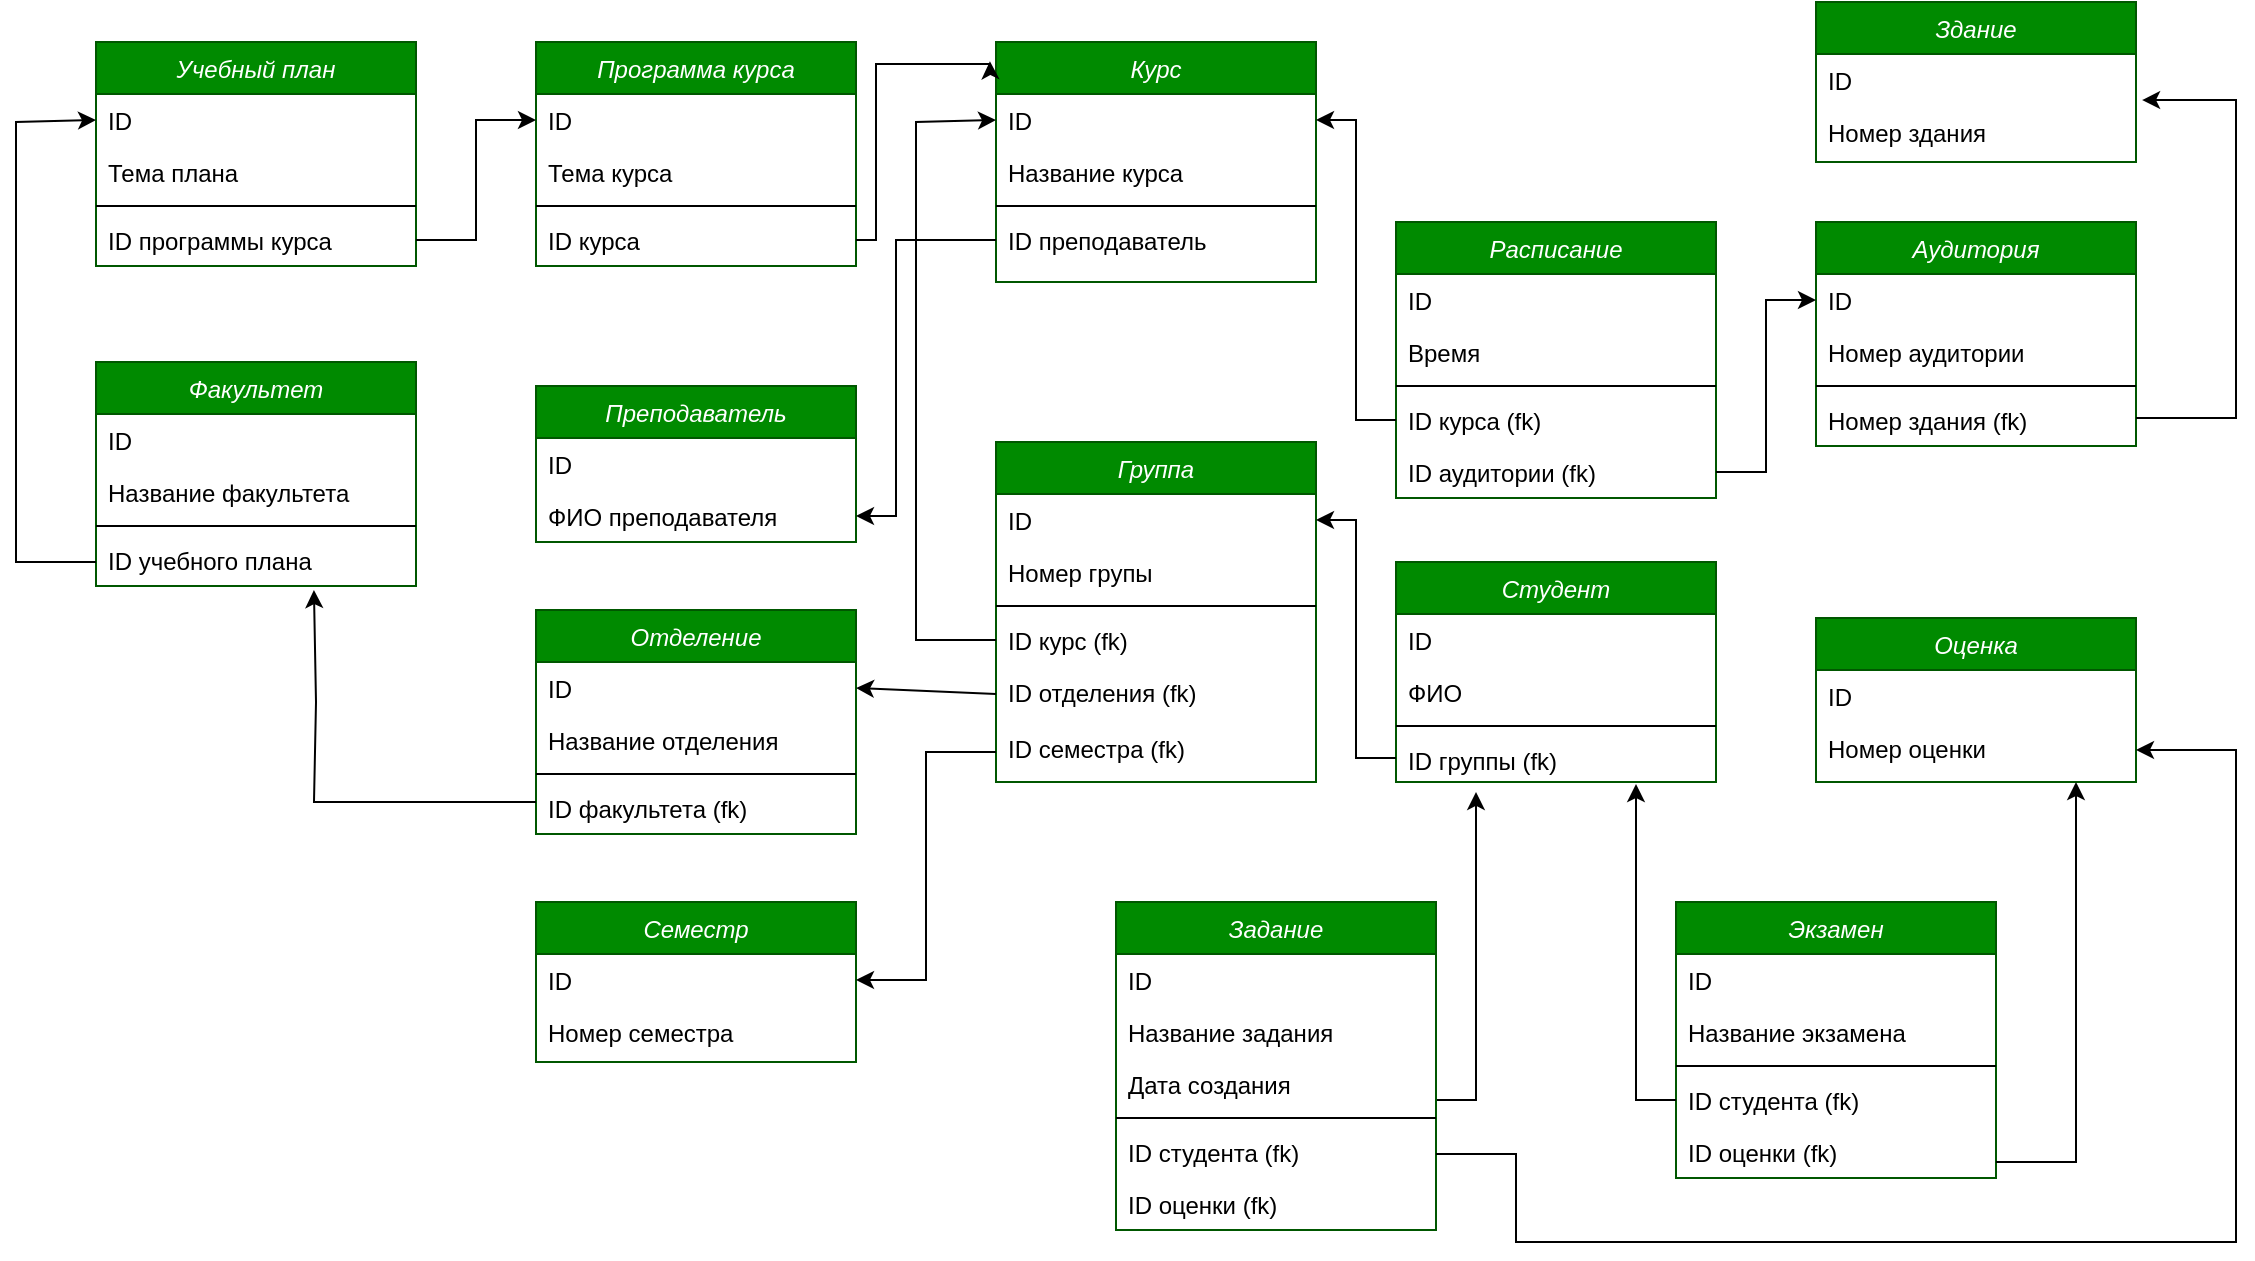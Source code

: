 <mxfile version="21.3.7" type="device">
  <diagram id="C5RBs43oDa-KdzZeNtuy" name="Page-1">
    <mxGraphModel dx="1434" dy="764" grid="1" gridSize="10" guides="1" tooltips="1" connect="1" arrows="1" fold="1" page="1" pageScale="1" pageWidth="827" pageHeight="1169" math="0" shadow="0">
      <root>
        <mxCell id="WIyWlLk6GJQsqaUBKTNV-0" />
        <mxCell id="WIyWlLk6GJQsqaUBKTNV-1" parent="WIyWlLk6GJQsqaUBKTNV-0" />
        <mxCell id="zkfFHV4jXpPFQw0GAbJ--0" value="Студент" style="swimlane;fontStyle=2;align=center;verticalAlign=top;childLayout=stackLayout;horizontal=1;startSize=26;horizontalStack=0;resizeParent=1;resizeLast=0;collapsible=1;marginBottom=0;rounded=0;shadow=0;strokeWidth=1;fillColor=#008a00;fontColor=#ffffff;strokeColor=#005700;" parent="WIyWlLk6GJQsqaUBKTNV-1" vertex="1">
          <mxGeometry x="700" y="310" width="160" height="110" as="geometry">
            <mxRectangle x="230" y="140" width="160" height="26" as="alternateBounds" />
          </mxGeometry>
        </mxCell>
        <mxCell id="zkfFHV4jXpPFQw0GAbJ--1" value="ID" style="text;align=left;verticalAlign=top;spacingLeft=4;spacingRight=4;overflow=hidden;rotatable=0;points=[[0,0.5],[1,0.5]];portConstraint=eastwest;" parent="zkfFHV4jXpPFQw0GAbJ--0" vertex="1">
          <mxGeometry y="26" width="160" height="26" as="geometry" />
        </mxCell>
        <mxCell id="zkfFHV4jXpPFQw0GAbJ--2" value="ФИО" style="text;align=left;verticalAlign=top;spacingLeft=4;spacingRight=4;overflow=hidden;rotatable=0;points=[[0,0.5],[1,0.5]];portConstraint=eastwest;rounded=0;shadow=0;html=0;" parent="zkfFHV4jXpPFQw0GAbJ--0" vertex="1">
          <mxGeometry y="52" width="160" height="26" as="geometry" />
        </mxCell>
        <mxCell id="zkfFHV4jXpPFQw0GAbJ--4" value="" style="line;html=1;strokeWidth=1;align=left;verticalAlign=middle;spacingTop=-1;spacingLeft=3;spacingRight=3;rotatable=0;labelPosition=right;points=[];portConstraint=eastwest;" parent="zkfFHV4jXpPFQw0GAbJ--0" vertex="1">
          <mxGeometry y="78" width="160" height="8" as="geometry" />
        </mxCell>
        <mxCell id="kULWjMq3KT_Gk-3c3wq6-72" value="ID группы (fk)&#xa;" style="text;align=left;verticalAlign=top;spacingLeft=4;spacingRight=4;overflow=hidden;rotatable=0;points=[[0,0.5],[1,0.5]];portConstraint=eastwest;rounded=0;shadow=0;html=0;" vertex="1" parent="zkfFHV4jXpPFQw0GAbJ--0">
          <mxGeometry y="86" width="160" height="24" as="geometry" />
        </mxCell>
        <mxCell id="kULWjMq3KT_Gk-3c3wq6-108" value="" style="edgeStyle=orthogonalEdgeStyle;rounded=0;orthogonalLoop=1;jettySize=auto;html=1;exitX=1;exitY=0.5;exitDx=0;exitDy=0;entryX=0.25;entryY=1.208;entryDx=0;entryDy=0;entryPerimeter=0;" edge="1" parent="WIyWlLk6GJQsqaUBKTNV-1" source="kULWjMq3KT_Gk-3c3wq6-90" target="kULWjMq3KT_Gk-3c3wq6-72">
          <mxGeometry relative="1" as="geometry">
            <mxPoint x="790" y="618" as="sourcePoint" />
            <mxPoint x="770" y="460" as="targetPoint" />
            <Array as="points">
              <mxPoint x="740" y="579" />
            </Array>
          </mxGeometry>
        </mxCell>
        <mxCell id="kULWjMq3KT_Gk-3c3wq6-0" value="Курс" style="swimlane;fontStyle=2;align=center;verticalAlign=top;childLayout=stackLayout;horizontal=1;startSize=26;horizontalStack=0;resizeParent=1;resizeLast=0;collapsible=1;marginBottom=0;rounded=0;shadow=0;strokeWidth=1;fillColor=#008a00;fontColor=#ffffff;strokeColor=#005700;" vertex="1" parent="WIyWlLk6GJQsqaUBKTNV-1">
          <mxGeometry x="500" y="50" width="160" height="120" as="geometry">
            <mxRectangle x="230" y="140" width="160" height="26" as="alternateBounds" />
          </mxGeometry>
        </mxCell>
        <mxCell id="kULWjMq3KT_Gk-3c3wq6-1" value="ID" style="text;align=left;verticalAlign=top;spacingLeft=4;spacingRight=4;overflow=hidden;rotatable=0;points=[[0,0.5],[1,0.5]];portConstraint=eastwest;" vertex="1" parent="kULWjMq3KT_Gk-3c3wq6-0">
          <mxGeometry y="26" width="160" height="26" as="geometry" />
        </mxCell>
        <mxCell id="kULWjMq3KT_Gk-3c3wq6-2" value="Название курса" style="text;align=left;verticalAlign=top;spacingLeft=4;spacingRight=4;overflow=hidden;rotatable=0;points=[[0,0.5],[1,0.5]];portConstraint=eastwest;rounded=0;shadow=0;html=0;" vertex="1" parent="kULWjMq3KT_Gk-3c3wq6-0">
          <mxGeometry y="52" width="160" height="26" as="geometry" />
        </mxCell>
        <mxCell id="kULWjMq3KT_Gk-3c3wq6-3" value="" style="line;html=1;strokeWidth=1;align=left;verticalAlign=middle;spacingTop=-1;spacingLeft=3;spacingRight=3;rotatable=0;labelPosition=right;points=[];portConstraint=eastwest;" vertex="1" parent="kULWjMq3KT_Gk-3c3wq6-0">
          <mxGeometry y="78" width="160" height="8" as="geometry" />
        </mxCell>
        <mxCell id="kULWjMq3KT_Gk-3c3wq6-38" value="ID преподаватель&#xa;" style="text;align=left;verticalAlign=top;spacingLeft=4;spacingRight=4;overflow=hidden;rotatable=0;points=[[0,0.5],[1,0.5]];portConstraint=eastwest;rounded=0;shadow=0;html=0;" vertex="1" parent="kULWjMq3KT_Gk-3c3wq6-0">
          <mxGeometry y="86" width="160" height="26" as="geometry" />
        </mxCell>
        <mxCell id="kULWjMq3KT_Gk-3c3wq6-4" value="Группа" style="swimlane;fontStyle=2;align=center;verticalAlign=top;childLayout=stackLayout;horizontal=1;startSize=26;horizontalStack=0;resizeParent=1;resizeLast=0;collapsible=1;marginBottom=0;rounded=0;shadow=0;strokeWidth=1;fillColor=#008a00;fontColor=#ffffff;strokeColor=#005700;" vertex="1" parent="WIyWlLk6GJQsqaUBKTNV-1">
          <mxGeometry x="500" y="250" width="160" height="170" as="geometry">
            <mxRectangle x="230" y="140" width="160" height="26" as="alternateBounds" />
          </mxGeometry>
        </mxCell>
        <mxCell id="kULWjMq3KT_Gk-3c3wq6-5" value="ID" style="text;align=left;verticalAlign=top;spacingLeft=4;spacingRight=4;overflow=hidden;rotatable=0;points=[[0,0.5],[1,0.5]];portConstraint=eastwest;" vertex="1" parent="kULWjMq3KT_Gk-3c3wq6-4">
          <mxGeometry y="26" width="160" height="26" as="geometry" />
        </mxCell>
        <mxCell id="kULWjMq3KT_Gk-3c3wq6-8" value="Номер групы" style="text;align=left;verticalAlign=top;spacingLeft=4;spacingRight=4;overflow=hidden;rotatable=0;points=[[0,0.5],[1,0.5]];portConstraint=eastwest;rounded=0;shadow=0;html=0;" vertex="1" parent="kULWjMq3KT_Gk-3c3wq6-4">
          <mxGeometry y="52" width="160" height="26" as="geometry" />
        </mxCell>
        <mxCell id="kULWjMq3KT_Gk-3c3wq6-7" value="" style="line;html=1;strokeWidth=1;align=left;verticalAlign=middle;spacingTop=-1;spacingLeft=3;spacingRight=3;rotatable=0;labelPosition=right;points=[];portConstraint=eastwest;" vertex="1" parent="kULWjMq3KT_Gk-3c3wq6-4">
          <mxGeometry y="78" width="160" height="8" as="geometry" />
        </mxCell>
        <mxCell id="kULWjMq3KT_Gk-3c3wq6-9" value="ID курс (fk)" style="text;align=left;verticalAlign=top;spacingLeft=4;spacingRight=4;overflow=hidden;rotatable=0;points=[[0,0.5],[1,0.5]];portConstraint=eastwest;rounded=0;shadow=0;html=0;" vertex="1" parent="kULWjMq3KT_Gk-3c3wq6-4">
          <mxGeometry y="86" width="160" height="26" as="geometry" />
        </mxCell>
        <mxCell id="kULWjMq3KT_Gk-3c3wq6-16" value="ID отделения (fk)" style="text;align=left;verticalAlign=top;spacingLeft=4;spacingRight=4;overflow=hidden;rotatable=0;points=[[0,0.5],[1,0.5]];portConstraint=eastwest;rounded=0;shadow=0;html=0;" vertex="1" parent="kULWjMq3KT_Gk-3c3wq6-4">
          <mxGeometry y="112" width="160" height="28" as="geometry" />
        </mxCell>
        <mxCell id="kULWjMq3KT_Gk-3c3wq6-92" value="ID семестра (fk)" style="text;align=left;verticalAlign=top;spacingLeft=4;spacingRight=4;overflow=hidden;rotatable=0;points=[[0,0.5],[1,0.5]];portConstraint=eastwest;rounded=0;shadow=0;html=0;" vertex="1" parent="kULWjMq3KT_Gk-3c3wq6-4">
          <mxGeometry y="140" width="160" height="30" as="geometry" />
        </mxCell>
        <mxCell id="kULWjMq3KT_Gk-3c3wq6-11" value="Отделение" style="swimlane;fontStyle=2;align=center;verticalAlign=top;childLayout=stackLayout;horizontal=1;startSize=26;horizontalStack=0;resizeParent=1;resizeLast=0;collapsible=1;marginBottom=0;rounded=0;shadow=0;strokeWidth=1;fillColor=#008a00;fontColor=#ffffff;strokeColor=#005700;" vertex="1" parent="WIyWlLk6GJQsqaUBKTNV-1">
          <mxGeometry x="270" y="334" width="160" height="112" as="geometry">
            <mxRectangle x="230" y="140" width="160" height="26" as="alternateBounds" />
          </mxGeometry>
        </mxCell>
        <mxCell id="kULWjMq3KT_Gk-3c3wq6-12" value="ID" style="text;align=left;verticalAlign=top;spacingLeft=4;spacingRight=4;overflow=hidden;rotatable=0;points=[[0,0.5],[1,0.5]];portConstraint=eastwest;" vertex="1" parent="kULWjMq3KT_Gk-3c3wq6-11">
          <mxGeometry y="26" width="160" height="26" as="geometry" />
        </mxCell>
        <mxCell id="kULWjMq3KT_Gk-3c3wq6-13" value="Название отделения" style="text;align=left;verticalAlign=top;spacingLeft=4;spacingRight=4;overflow=hidden;rotatable=0;points=[[0,0.5],[1,0.5]];portConstraint=eastwest;rounded=0;shadow=0;html=0;" vertex="1" parent="kULWjMq3KT_Gk-3c3wq6-11">
          <mxGeometry y="52" width="160" height="26" as="geometry" />
        </mxCell>
        <mxCell id="kULWjMq3KT_Gk-3c3wq6-14" value="" style="line;html=1;strokeWidth=1;align=left;verticalAlign=middle;spacingTop=-1;spacingLeft=3;spacingRight=3;rotatable=0;labelPosition=right;points=[];portConstraint=eastwest;" vertex="1" parent="kULWjMq3KT_Gk-3c3wq6-11">
          <mxGeometry y="78" width="160" height="8" as="geometry" />
        </mxCell>
        <mxCell id="kULWjMq3KT_Gk-3c3wq6-69" value="ID факультета (fk)" style="text;align=left;verticalAlign=top;spacingLeft=4;spacingRight=4;overflow=hidden;rotatable=0;points=[[0,0.5],[1,0.5]];portConstraint=eastwest;rounded=0;shadow=0;html=0;" vertex="1" parent="kULWjMq3KT_Gk-3c3wq6-11">
          <mxGeometry y="86" width="160" height="26" as="geometry" />
        </mxCell>
        <mxCell id="kULWjMq3KT_Gk-3c3wq6-18" value="Здание" style="swimlane;fontStyle=2;align=center;verticalAlign=top;childLayout=stackLayout;horizontal=1;startSize=26;horizontalStack=0;resizeParent=1;resizeLast=0;collapsible=1;marginBottom=0;rounded=0;shadow=0;strokeWidth=1;fillColor=#008a00;fontColor=#ffffff;strokeColor=#005700;" vertex="1" parent="WIyWlLk6GJQsqaUBKTNV-1">
          <mxGeometry x="910" y="30" width="160" height="80" as="geometry">
            <mxRectangle x="230" y="140" width="160" height="26" as="alternateBounds" />
          </mxGeometry>
        </mxCell>
        <mxCell id="kULWjMq3KT_Gk-3c3wq6-19" value="ID" style="text;align=left;verticalAlign=top;spacingLeft=4;spacingRight=4;overflow=hidden;rotatable=0;points=[[0,0.5],[1,0.5]];portConstraint=eastwest;" vertex="1" parent="kULWjMq3KT_Gk-3c3wq6-18">
          <mxGeometry y="26" width="160" height="26" as="geometry" />
        </mxCell>
        <mxCell id="kULWjMq3KT_Gk-3c3wq6-20" value="Номер здания" style="text;align=left;verticalAlign=top;spacingLeft=4;spacingRight=4;overflow=hidden;rotatable=0;points=[[0,0.5],[1,0.5]];portConstraint=eastwest;rounded=0;shadow=0;html=0;" vertex="1" parent="kULWjMq3KT_Gk-3c3wq6-18">
          <mxGeometry y="52" width="160" height="26" as="geometry" />
        </mxCell>
        <mxCell id="kULWjMq3KT_Gk-3c3wq6-24" value="Аудитория" style="swimlane;fontStyle=2;align=center;verticalAlign=top;childLayout=stackLayout;horizontal=1;startSize=26;horizontalStack=0;resizeParent=1;resizeLast=0;collapsible=1;marginBottom=0;rounded=0;shadow=0;strokeWidth=1;fillColor=#008a00;fontColor=#ffffff;strokeColor=#005700;" vertex="1" parent="WIyWlLk6GJQsqaUBKTNV-1">
          <mxGeometry x="910" y="140" width="160" height="112" as="geometry">
            <mxRectangle x="230" y="140" width="160" height="26" as="alternateBounds" />
          </mxGeometry>
        </mxCell>
        <mxCell id="kULWjMq3KT_Gk-3c3wq6-25" value="ID" style="text;align=left;verticalAlign=top;spacingLeft=4;spacingRight=4;overflow=hidden;rotatable=0;points=[[0,0.5],[1,0.5]];portConstraint=eastwest;" vertex="1" parent="kULWjMq3KT_Gk-3c3wq6-24">
          <mxGeometry y="26" width="160" height="26" as="geometry" />
        </mxCell>
        <mxCell id="kULWjMq3KT_Gk-3c3wq6-26" value="Номер аудитории" style="text;align=left;verticalAlign=top;spacingLeft=4;spacingRight=4;overflow=hidden;rotatable=0;points=[[0,0.5],[1,0.5]];portConstraint=eastwest;rounded=0;shadow=0;html=0;" vertex="1" parent="kULWjMq3KT_Gk-3c3wq6-24">
          <mxGeometry y="52" width="160" height="26" as="geometry" />
        </mxCell>
        <mxCell id="kULWjMq3KT_Gk-3c3wq6-27" value="" style="line;html=1;strokeWidth=1;align=left;verticalAlign=middle;spacingTop=-1;spacingLeft=3;spacingRight=3;rotatable=0;labelPosition=right;points=[];portConstraint=eastwest;" vertex="1" parent="kULWjMq3KT_Gk-3c3wq6-24">
          <mxGeometry y="78" width="160" height="8" as="geometry" />
        </mxCell>
        <mxCell id="kULWjMq3KT_Gk-3c3wq6-28" value="Номер здания (fk)&#xa;" style="text;align=left;verticalAlign=top;spacingLeft=4;spacingRight=4;overflow=hidden;rotatable=0;points=[[0,0.5],[1,0.5]];portConstraint=eastwest;rounded=0;shadow=0;html=0;" vertex="1" parent="kULWjMq3KT_Gk-3c3wq6-24">
          <mxGeometry y="86" width="160" height="26" as="geometry" />
        </mxCell>
        <mxCell id="kULWjMq3KT_Gk-3c3wq6-30" value="Преподаватель" style="swimlane;fontStyle=2;align=center;verticalAlign=top;childLayout=stackLayout;horizontal=1;startSize=26;horizontalStack=0;resizeParent=1;resizeLast=0;collapsible=1;marginBottom=0;rounded=0;shadow=0;strokeWidth=1;fillColor=#008a00;fontColor=#ffffff;strokeColor=#005700;" vertex="1" parent="WIyWlLk6GJQsqaUBKTNV-1">
          <mxGeometry x="270" y="222" width="160" height="78" as="geometry">
            <mxRectangle x="230" y="140" width="160" height="26" as="alternateBounds" />
          </mxGeometry>
        </mxCell>
        <mxCell id="kULWjMq3KT_Gk-3c3wq6-31" value="ID" style="text;align=left;verticalAlign=top;spacingLeft=4;spacingRight=4;overflow=hidden;rotatable=0;points=[[0,0.5],[1,0.5]];portConstraint=eastwest;" vertex="1" parent="kULWjMq3KT_Gk-3c3wq6-30">
          <mxGeometry y="26" width="160" height="26" as="geometry" />
        </mxCell>
        <mxCell id="kULWjMq3KT_Gk-3c3wq6-32" value="ФИО преподавателя" style="text;align=left;verticalAlign=top;spacingLeft=4;spacingRight=4;overflow=hidden;rotatable=0;points=[[0,0.5],[1,0.5]];portConstraint=eastwest;rounded=0;shadow=0;html=0;" vertex="1" parent="kULWjMq3KT_Gk-3c3wq6-30">
          <mxGeometry y="52" width="160" height="26" as="geometry" />
        </mxCell>
        <mxCell id="kULWjMq3KT_Gk-3c3wq6-34" value="Расписание" style="swimlane;fontStyle=2;align=center;verticalAlign=top;childLayout=stackLayout;horizontal=1;startSize=26;horizontalStack=0;resizeParent=1;resizeLast=0;collapsible=1;marginBottom=0;rounded=0;shadow=0;strokeWidth=1;fillColor=#008a00;fontColor=#ffffff;strokeColor=#005700;" vertex="1" parent="WIyWlLk6GJQsqaUBKTNV-1">
          <mxGeometry x="700" y="140" width="160" height="138" as="geometry">
            <mxRectangle x="230" y="140" width="160" height="26" as="alternateBounds" />
          </mxGeometry>
        </mxCell>
        <mxCell id="kULWjMq3KT_Gk-3c3wq6-35" value="ID" style="text;align=left;verticalAlign=top;spacingLeft=4;spacingRight=4;overflow=hidden;rotatable=0;points=[[0,0.5],[1,0.5]];portConstraint=eastwest;" vertex="1" parent="kULWjMq3KT_Gk-3c3wq6-34">
          <mxGeometry y="26" width="160" height="26" as="geometry" />
        </mxCell>
        <mxCell id="kULWjMq3KT_Gk-3c3wq6-51" value="Время" style="text;align=left;verticalAlign=top;spacingLeft=4;spacingRight=4;overflow=hidden;rotatable=0;points=[[0,0.5],[1,0.5]];portConstraint=eastwest;rounded=0;shadow=0;html=0;" vertex="1" parent="kULWjMq3KT_Gk-3c3wq6-34">
          <mxGeometry y="52" width="160" height="26" as="geometry" />
        </mxCell>
        <mxCell id="kULWjMq3KT_Gk-3c3wq6-37" value="" style="line;html=1;strokeWidth=1;align=left;verticalAlign=middle;spacingTop=-1;spacingLeft=3;spacingRight=3;rotatable=0;labelPosition=right;points=[];portConstraint=eastwest;" vertex="1" parent="kULWjMq3KT_Gk-3c3wq6-34">
          <mxGeometry y="78" width="160" height="8" as="geometry" />
        </mxCell>
        <mxCell id="kULWjMq3KT_Gk-3c3wq6-52" value="ID курса (fk)" style="text;align=left;verticalAlign=top;spacingLeft=4;spacingRight=4;overflow=hidden;rotatable=0;points=[[0,0.5],[1,0.5]];portConstraint=eastwest;rounded=0;shadow=0;html=0;" vertex="1" parent="kULWjMq3KT_Gk-3c3wq6-34">
          <mxGeometry y="86" width="160" height="26" as="geometry" />
        </mxCell>
        <mxCell id="kULWjMq3KT_Gk-3c3wq6-53" value="ID аудитории (fk)" style="text;align=left;verticalAlign=top;spacingLeft=4;spacingRight=4;overflow=hidden;rotatable=0;points=[[0,0.5],[1,0.5]];portConstraint=eastwest;rounded=0;shadow=0;html=0;" vertex="1" parent="kULWjMq3KT_Gk-3c3wq6-34">
          <mxGeometry y="112" width="160" height="26" as="geometry" />
        </mxCell>
        <mxCell id="kULWjMq3KT_Gk-3c3wq6-42" value="Программа курса" style="swimlane;fontStyle=2;align=center;verticalAlign=top;childLayout=stackLayout;horizontal=1;startSize=26;horizontalStack=0;resizeParent=1;resizeLast=0;collapsible=1;marginBottom=0;rounded=0;shadow=0;strokeWidth=1;fillColor=#008a00;fontColor=#ffffff;strokeColor=#005700;" vertex="1" parent="WIyWlLk6GJQsqaUBKTNV-1">
          <mxGeometry x="270" y="50" width="160" height="112" as="geometry">
            <mxRectangle x="230" y="140" width="160" height="26" as="alternateBounds" />
          </mxGeometry>
        </mxCell>
        <mxCell id="kULWjMq3KT_Gk-3c3wq6-43" value="ID" style="text;align=left;verticalAlign=top;spacingLeft=4;spacingRight=4;overflow=hidden;rotatable=0;points=[[0,0.5],[1,0.5]];portConstraint=eastwest;" vertex="1" parent="kULWjMq3KT_Gk-3c3wq6-42">
          <mxGeometry y="26" width="160" height="26" as="geometry" />
        </mxCell>
        <mxCell id="kULWjMq3KT_Gk-3c3wq6-44" value="Тема курса" style="text;align=left;verticalAlign=top;spacingLeft=4;spacingRight=4;overflow=hidden;rotatable=0;points=[[0,0.5],[1,0.5]];portConstraint=eastwest;rounded=0;shadow=0;html=0;" vertex="1" parent="kULWjMq3KT_Gk-3c3wq6-42">
          <mxGeometry y="52" width="160" height="26" as="geometry" />
        </mxCell>
        <mxCell id="kULWjMq3KT_Gk-3c3wq6-45" value="" style="line;html=1;strokeWidth=1;align=left;verticalAlign=middle;spacingTop=-1;spacingLeft=3;spacingRight=3;rotatable=0;labelPosition=right;points=[];portConstraint=eastwest;" vertex="1" parent="kULWjMq3KT_Gk-3c3wq6-42">
          <mxGeometry y="78" width="160" height="8" as="geometry" />
        </mxCell>
        <mxCell id="kULWjMq3KT_Gk-3c3wq6-46" value="ID курса" style="text;align=left;verticalAlign=top;spacingLeft=4;spacingRight=4;overflow=hidden;rotatable=0;points=[[0,0.5],[1,0.5]];portConstraint=eastwest;rounded=0;shadow=0;html=0;" vertex="1" parent="kULWjMq3KT_Gk-3c3wq6-42">
          <mxGeometry y="86" width="160" height="26" as="geometry" />
        </mxCell>
        <mxCell id="kULWjMq3KT_Gk-3c3wq6-54" value="Факультет" style="swimlane;fontStyle=2;align=center;verticalAlign=top;childLayout=stackLayout;horizontal=1;startSize=26;horizontalStack=0;resizeParent=1;resizeLast=0;collapsible=1;marginBottom=0;rounded=0;shadow=0;strokeWidth=1;fillColor=#008a00;fontColor=#ffffff;strokeColor=#005700;" vertex="1" parent="WIyWlLk6GJQsqaUBKTNV-1">
          <mxGeometry x="50" y="210" width="160" height="112" as="geometry">
            <mxRectangle x="230" y="140" width="160" height="26" as="alternateBounds" />
          </mxGeometry>
        </mxCell>
        <mxCell id="kULWjMq3KT_Gk-3c3wq6-55" value="ID" style="text;align=left;verticalAlign=top;spacingLeft=4;spacingRight=4;overflow=hidden;rotatable=0;points=[[0,0.5],[1,0.5]];portConstraint=eastwest;" vertex="1" parent="kULWjMq3KT_Gk-3c3wq6-54">
          <mxGeometry y="26" width="160" height="26" as="geometry" />
        </mxCell>
        <mxCell id="kULWjMq3KT_Gk-3c3wq6-56" value="Название факультета" style="text;align=left;verticalAlign=top;spacingLeft=4;spacingRight=4;overflow=hidden;rotatable=0;points=[[0,0.5],[1,0.5]];portConstraint=eastwest;rounded=0;shadow=0;html=0;" vertex="1" parent="kULWjMq3KT_Gk-3c3wq6-54">
          <mxGeometry y="52" width="160" height="26" as="geometry" />
        </mxCell>
        <mxCell id="kULWjMq3KT_Gk-3c3wq6-57" value="" style="line;html=1;strokeWidth=1;align=left;verticalAlign=middle;spacingTop=-1;spacingLeft=3;spacingRight=3;rotatable=0;labelPosition=right;points=[];portConstraint=eastwest;" vertex="1" parent="kULWjMq3KT_Gk-3c3wq6-54">
          <mxGeometry y="78" width="160" height="8" as="geometry" />
        </mxCell>
        <mxCell id="kULWjMq3KT_Gk-3c3wq6-62" value="ID учебного плана" style="text;align=left;verticalAlign=top;spacingLeft=4;spacingRight=4;overflow=hidden;rotatable=0;points=[[0,0.5],[1,0.5]];portConstraint=eastwest;rounded=0;shadow=0;html=0;" vertex="1" parent="kULWjMq3KT_Gk-3c3wq6-54">
          <mxGeometry y="86" width="160" height="26" as="geometry" />
        </mxCell>
        <mxCell id="kULWjMq3KT_Gk-3c3wq6-58" value="Учебный план" style="swimlane;fontStyle=2;align=center;verticalAlign=top;childLayout=stackLayout;horizontal=1;startSize=26;horizontalStack=0;resizeParent=1;resizeLast=0;collapsible=1;marginBottom=0;rounded=0;shadow=0;strokeWidth=1;fillColor=#008a00;fontColor=#ffffff;strokeColor=#005700;" vertex="1" parent="WIyWlLk6GJQsqaUBKTNV-1">
          <mxGeometry x="50" y="50" width="160" height="112" as="geometry">
            <mxRectangle x="230" y="140" width="160" height="26" as="alternateBounds" />
          </mxGeometry>
        </mxCell>
        <mxCell id="kULWjMq3KT_Gk-3c3wq6-59" value="ID" style="text;align=left;verticalAlign=top;spacingLeft=4;spacingRight=4;overflow=hidden;rotatable=0;points=[[0,0.5],[1,0.5]];portConstraint=eastwest;" vertex="1" parent="kULWjMq3KT_Gk-3c3wq6-58">
          <mxGeometry y="26" width="160" height="26" as="geometry" />
        </mxCell>
        <mxCell id="kULWjMq3KT_Gk-3c3wq6-60" value="Тема плана&#xa;" style="text;align=left;verticalAlign=top;spacingLeft=4;spacingRight=4;overflow=hidden;rotatable=0;points=[[0,0.5],[1,0.5]];portConstraint=eastwest;rounded=0;shadow=0;html=0;" vertex="1" parent="kULWjMq3KT_Gk-3c3wq6-58">
          <mxGeometry y="52" width="160" height="26" as="geometry" />
        </mxCell>
        <mxCell id="kULWjMq3KT_Gk-3c3wq6-61" value="" style="line;html=1;strokeWidth=1;align=left;verticalAlign=middle;spacingTop=-1;spacingLeft=3;spacingRight=3;rotatable=0;labelPosition=right;points=[];portConstraint=eastwest;" vertex="1" parent="kULWjMq3KT_Gk-3c3wq6-58">
          <mxGeometry y="78" width="160" height="8" as="geometry" />
        </mxCell>
        <mxCell id="kULWjMq3KT_Gk-3c3wq6-73" value="ID программы курса" style="text;align=left;verticalAlign=top;spacingLeft=4;spacingRight=4;overflow=hidden;rotatable=0;points=[[0,0.5],[1,0.5]];portConstraint=eastwest;rounded=0;shadow=0;html=0;" vertex="1" parent="kULWjMq3KT_Gk-3c3wq6-58">
          <mxGeometry y="86" width="160" height="26" as="geometry" />
        </mxCell>
        <mxCell id="kULWjMq3KT_Gk-3c3wq6-63" value="Семестр" style="swimlane;fontStyle=2;align=center;verticalAlign=top;childLayout=stackLayout;horizontal=1;startSize=26;horizontalStack=0;resizeParent=1;resizeLast=0;collapsible=1;marginBottom=0;rounded=0;shadow=0;strokeWidth=1;fillColor=#008a00;fontColor=#ffffff;strokeColor=#005700;" vertex="1" parent="WIyWlLk6GJQsqaUBKTNV-1">
          <mxGeometry x="270" y="480" width="160" height="80" as="geometry">
            <mxRectangle x="230" y="140" width="160" height="26" as="alternateBounds" />
          </mxGeometry>
        </mxCell>
        <mxCell id="kULWjMq3KT_Gk-3c3wq6-64" value="ID" style="text;align=left;verticalAlign=top;spacingLeft=4;spacingRight=4;overflow=hidden;rotatable=0;points=[[0,0.5],[1,0.5]];portConstraint=eastwest;" vertex="1" parent="kULWjMq3KT_Gk-3c3wq6-63">
          <mxGeometry y="26" width="160" height="26" as="geometry" />
        </mxCell>
        <mxCell id="kULWjMq3KT_Gk-3c3wq6-65" value="Номер семестра" style="text;align=left;verticalAlign=top;spacingLeft=4;spacingRight=4;overflow=hidden;rotatable=0;points=[[0,0.5],[1,0.5]];portConstraint=eastwest;rounded=0;shadow=0;html=0;" vertex="1" parent="kULWjMq3KT_Gk-3c3wq6-63">
          <mxGeometry y="52" width="160" height="26" as="geometry" />
        </mxCell>
        <mxCell id="kULWjMq3KT_Gk-3c3wq6-74" value="Экзамен" style="swimlane;fontStyle=2;align=center;verticalAlign=top;childLayout=stackLayout;horizontal=1;startSize=26;horizontalStack=0;resizeParent=1;resizeLast=0;collapsible=1;marginBottom=0;rounded=0;shadow=0;strokeWidth=1;fillColor=#008a00;fontColor=#ffffff;strokeColor=#005700;" vertex="1" parent="WIyWlLk6GJQsqaUBKTNV-1">
          <mxGeometry x="840" y="480" width="160" height="138" as="geometry">
            <mxRectangle x="230" y="140" width="160" height="26" as="alternateBounds" />
          </mxGeometry>
        </mxCell>
        <mxCell id="kULWjMq3KT_Gk-3c3wq6-75" value="ID" style="text;align=left;verticalAlign=top;spacingLeft=4;spacingRight=4;overflow=hidden;rotatable=0;points=[[0,0.5],[1,0.5]];portConstraint=eastwest;" vertex="1" parent="kULWjMq3KT_Gk-3c3wq6-74">
          <mxGeometry y="26" width="160" height="26" as="geometry" />
        </mxCell>
        <mxCell id="kULWjMq3KT_Gk-3c3wq6-76" value="Название экзамена" style="text;align=left;verticalAlign=top;spacingLeft=4;spacingRight=4;overflow=hidden;rotatable=0;points=[[0,0.5],[1,0.5]];portConstraint=eastwest;rounded=0;shadow=0;html=0;" vertex="1" parent="kULWjMq3KT_Gk-3c3wq6-74">
          <mxGeometry y="52" width="160" height="26" as="geometry" />
        </mxCell>
        <mxCell id="kULWjMq3KT_Gk-3c3wq6-77" value="" style="line;html=1;strokeWidth=1;align=left;verticalAlign=middle;spacingTop=-1;spacingLeft=3;spacingRight=3;rotatable=0;labelPosition=right;points=[];portConstraint=eastwest;" vertex="1" parent="kULWjMq3KT_Gk-3c3wq6-74">
          <mxGeometry y="78" width="160" height="8" as="geometry" />
        </mxCell>
        <mxCell id="kULWjMq3KT_Gk-3c3wq6-78" value="ID студента (fk)" style="text;align=left;verticalAlign=top;spacingLeft=4;spacingRight=4;overflow=hidden;rotatable=0;points=[[0,0.5],[1,0.5]];portConstraint=eastwest;rounded=0;shadow=0;html=0;" vertex="1" parent="kULWjMq3KT_Gk-3c3wq6-74">
          <mxGeometry y="86" width="160" height="26" as="geometry" />
        </mxCell>
        <mxCell id="kULWjMq3KT_Gk-3c3wq6-79" value="ID оценки (fk)" style="text;align=left;verticalAlign=top;spacingLeft=4;spacingRight=4;overflow=hidden;rotatable=0;points=[[0,0.5],[1,0.5]];portConstraint=eastwest;rounded=0;shadow=0;html=0;" vertex="1" parent="kULWjMq3KT_Gk-3c3wq6-74">
          <mxGeometry y="112" width="160" height="26" as="geometry" />
        </mxCell>
        <mxCell id="kULWjMq3KT_Gk-3c3wq6-80" value="Оценка" style="swimlane;fontStyle=2;align=center;verticalAlign=top;childLayout=stackLayout;horizontal=1;startSize=26;horizontalStack=0;resizeParent=1;resizeLast=0;collapsible=1;marginBottom=0;rounded=0;shadow=0;strokeWidth=1;fillColor=#008a00;fontColor=#ffffff;strokeColor=#005700;" vertex="1" parent="WIyWlLk6GJQsqaUBKTNV-1">
          <mxGeometry x="910" y="338" width="160" height="82" as="geometry">
            <mxRectangle x="230" y="140" width="160" height="26" as="alternateBounds" />
          </mxGeometry>
        </mxCell>
        <mxCell id="kULWjMq3KT_Gk-3c3wq6-81" value="ID" style="text;align=left;verticalAlign=top;spacingLeft=4;spacingRight=4;overflow=hidden;rotatable=0;points=[[0,0.5],[1,0.5]];portConstraint=eastwest;" vertex="1" parent="kULWjMq3KT_Gk-3c3wq6-80">
          <mxGeometry y="26" width="160" height="26" as="geometry" />
        </mxCell>
        <mxCell id="kULWjMq3KT_Gk-3c3wq6-82" value="Номер оценки" style="text;align=left;verticalAlign=top;spacingLeft=4;spacingRight=4;overflow=hidden;rotatable=0;points=[[0,0.5],[1,0.5]];portConstraint=eastwest;rounded=0;shadow=0;html=0;" vertex="1" parent="kULWjMq3KT_Gk-3c3wq6-80">
          <mxGeometry y="52" width="160" height="28" as="geometry" />
        </mxCell>
        <mxCell id="kULWjMq3KT_Gk-3c3wq6-86" value="Задание" style="swimlane;fontStyle=2;align=center;verticalAlign=top;childLayout=stackLayout;horizontal=1;startSize=26;horizontalStack=0;resizeParent=1;resizeLast=0;collapsible=1;marginBottom=0;rounded=0;shadow=0;strokeWidth=1;fillColor=#008a00;fontColor=#ffffff;strokeColor=#005700;" vertex="1" parent="WIyWlLk6GJQsqaUBKTNV-1">
          <mxGeometry x="560" y="480" width="160" height="164" as="geometry">
            <mxRectangle x="230" y="140" width="160" height="26" as="alternateBounds" />
          </mxGeometry>
        </mxCell>
        <mxCell id="kULWjMq3KT_Gk-3c3wq6-87" value="ID" style="text;align=left;verticalAlign=top;spacingLeft=4;spacingRight=4;overflow=hidden;rotatable=0;points=[[0,0.5],[1,0.5]];portConstraint=eastwest;" vertex="1" parent="kULWjMq3KT_Gk-3c3wq6-86">
          <mxGeometry y="26" width="160" height="26" as="geometry" />
        </mxCell>
        <mxCell id="kULWjMq3KT_Gk-3c3wq6-88" value="Название задания" style="text;align=left;verticalAlign=top;spacingLeft=4;spacingRight=4;overflow=hidden;rotatable=0;points=[[0,0.5],[1,0.5]];portConstraint=eastwest;rounded=0;shadow=0;html=0;" vertex="1" parent="kULWjMq3KT_Gk-3c3wq6-86">
          <mxGeometry y="52" width="160" height="26" as="geometry" />
        </mxCell>
        <mxCell id="kULWjMq3KT_Gk-3c3wq6-125" value="Дата создания" style="text;align=left;verticalAlign=top;spacingLeft=4;spacingRight=4;overflow=hidden;rotatable=0;points=[[0,0.5],[1,0.5]];portConstraint=eastwest;rounded=0;shadow=0;html=0;" vertex="1" parent="kULWjMq3KT_Gk-3c3wq6-86">
          <mxGeometry y="78" width="160" height="26" as="geometry" />
        </mxCell>
        <mxCell id="kULWjMq3KT_Gk-3c3wq6-89" value="" style="line;html=1;strokeWidth=1;align=left;verticalAlign=middle;spacingTop=-1;spacingLeft=3;spacingRight=3;rotatable=0;labelPosition=right;points=[];portConstraint=eastwest;" vertex="1" parent="kULWjMq3KT_Gk-3c3wq6-86">
          <mxGeometry y="104" width="160" height="8" as="geometry" />
        </mxCell>
        <mxCell id="kULWjMq3KT_Gk-3c3wq6-90" value="ID студента (fk)" style="text;align=left;verticalAlign=top;spacingLeft=4;spacingRight=4;overflow=hidden;rotatable=0;points=[[0,0.5],[1,0.5]];portConstraint=eastwest;rounded=0;shadow=0;html=0;" vertex="1" parent="kULWjMq3KT_Gk-3c3wq6-86">
          <mxGeometry y="112" width="160" height="26" as="geometry" />
        </mxCell>
        <mxCell id="kULWjMq3KT_Gk-3c3wq6-91" value="ID оценки (fk)" style="text;align=left;verticalAlign=top;spacingLeft=4;spacingRight=4;overflow=hidden;rotatable=0;points=[[0,0.5],[1,0.5]];portConstraint=eastwest;rounded=0;shadow=0;html=0;" vertex="1" parent="kULWjMq3KT_Gk-3c3wq6-86">
          <mxGeometry y="138" width="160" height="26" as="geometry" />
        </mxCell>
        <mxCell id="kULWjMq3KT_Gk-3c3wq6-100" value="" style="edgeStyle=orthogonalEdgeStyle;rounded=0;orthogonalLoop=1;jettySize=auto;html=1;entryX=0;entryY=0.5;entryDx=0;entryDy=0;" edge="1" parent="WIyWlLk6GJQsqaUBKTNV-1" source="kULWjMq3KT_Gk-3c3wq6-53" target="kULWjMq3KT_Gk-3c3wq6-25">
          <mxGeometry relative="1" as="geometry" />
        </mxCell>
        <mxCell id="kULWjMq3KT_Gk-3c3wq6-101" value="" style="edgeStyle=orthogonalEdgeStyle;rounded=0;orthogonalLoop=1;jettySize=auto;html=1;entryX=1;entryY=0.5;entryDx=0;entryDy=0;" edge="1" parent="WIyWlLk6GJQsqaUBKTNV-1" source="kULWjMq3KT_Gk-3c3wq6-52" target="kULWjMq3KT_Gk-3c3wq6-1">
          <mxGeometry relative="1" as="geometry" />
        </mxCell>
        <mxCell id="kULWjMq3KT_Gk-3c3wq6-104" value="" style="edgeStyle=orthogonalEdgeStyle;rounded=0;orthogonalLoop=1;jettySize=auto;html=1;entryX=1;entryY=0.5;entryDx=0;entryDy=0;" edge="1" parent="WIyWlLk6GJQsqaUBKTNV-1" source="kULWjMq3KT_Gk-3c3wq6-72" target="kULWjMq3KT_Gk-3c3wq6-5">
          <mxGeometry relative="1" as="geometry" />
        </mxCell>
        <mxCell id="kULWjMq3KT_Gk-3c3wq6-105" value="" style="edgeStyle=orthogonalEdgeStyle;rounded=0;orthogonalLoop=1;jettySize=auto;html=1;" edge="1" parent="WIyWlLk6GJQsqaUBKTNV-1" source="kULWjMq3KT_Gk-3c3wq6-78">
          <mxGeometry relative="1" as="geometry">
            <mxPoint x="820" y="421" as="targetPoint" />
            <Array as="points">
              <mxPoint x="820" y="579" />
              <mxPoint x="820" y="421" />
            </Array>
          </mxGeometry>
        </mxCell>
        <mxCell id="kULWjMq3KT_Gk-3c3wq6-111" value="" style="endArrow=classic;html=1;rounded=0;exitX=0;exitY=0.5;exitDx=0;exitDy=0;entryX=0;entryY=0.5;entryDx=0;entryDy=0;" edge="1" parent="WIyWlLk6GJQsqaUBKTNV-1" source="kULWjMq3KT_Gk-3c3wq6-9" target="kULWjMq3KT_Gk-3c3wq6-1">
          <mxGeometry width="50" height="50" relative="1" as="geometry">
            <mxPoint x="490" y="420" as="sourcePoint" />
            <mxPoint x="460" y="80" as="targetPoint" />
            <Array as="points">
              <mxPoint x="460" y="349" />
              <mxPoint x="460" y="90" />
            </Array>
          </mxGeometry>
        </mxCell>
        <mxCell id="kULWjMq3KT_Gk-3c3wq6-112" value="" style="endArrow=classic;html=1;rounded=0;" edge="1" parent="WIyWlLk6GJQsqaUBKTNV-1">
          <mxGeometry width="50" height="50" relative="1" as="geometry">
            <mxPoint x="1000" y="610" as="sourcePoint" />
            <mxPoint x="1040" y="420" as="targetPoint" />
            <Array as="points">
              <mxPoint x="1040" y="610" />
            </Array>
          </mxGeometry>
        </mxCell>
        <mxCell id="kULWjMq3KT_Gk-3c3wq6-113" value="" style="endArrow=classic;html=1;rounded=0;entryX=1;entryY=0.5;entryDx=0;entryDy=0;" edge="1" parent="WIyWlLk6GJQsqaUBKTNV-1" target="kULWjMq3KT_Gk-3c3wq6-82">
          <mxGeometry width="50" height="50" relative="1" as="geometry">
            <mxPoint x="720" y="606" as="sourcePoint" />
            <mxPoint x="1120" y="400" as="targetPoint" />
            <Array as="points">
              <mxPoint x="760" y="606" />
              <mxPoint x="760" y="650" />
              <mxPoint x="1120" y="650" />
              <mxPoint x="1120" y="520" />
              <mxPoint x="1120" y="404" />
            </Array>
          </mxGeometry>
        </mxCell>
        <mxCell id="kULWjMq3KT_Gk-3c3wq6-114" value="" style="edgeStyle=orthogonalEdgeStyle;rounded=0;orthogonalLoop=1;jettySize=auto;html=1;entryX=1;entryY=0.5;entryDx=0;entryDy=0;" edge="1" parent="WIyWlLk6GJQsqaUBKTNV-1" source="kULWjMq3KT_Gk-3c3wq6-38" target="kULWjMq3KT_Gk-3c3wq6-32">
          <mxGeometry relative="1" as="geometry">
            <Array as="points">
              <mxPoint x="450" y="149" />
              <mxPoint x="450" y="287" />
            </Array>
          </mxGeometry>
        </mxCell>
        <mxCell id="kULWjMq3KT_Gk-3c3wq6-115" value="" style="edgeStyle=orthogonalEdgeStyle;rounded=0;orthogonalLoop=1;jettySize=auto;html=1;entryX=-0.019;entryY=0.08;entryDx=0;entryDy=0;entryPerimeter=0;" edge="1" parent="WIyWlLk6GJQsqaUBKTNV-1" source="kULWjMq3KT_Gk-3c3wq6-46" target="kULWjMq3KT_Gk-3c3wq6-0">
          <mxGeometry relative="1" as="geometry">
            <Array as="points">
              <mxPoint x="440" y="149" />
              <mxPoint x="440" y="61" />
            </Array>
          </mxGeometry>
        </mxCell>
        <mxCell id="kULWjMq3KT_Gk-3c3wq6-116" value="" style="edgeStyle=orthogonalEdgeStyle;rounded=0;orthogonalLoop=1;jettySize=auto;html=1;entryX=0;entryY=0.5;entryDx=0;entryDy=0;" edge="1" parent="WIyWlLk6GJQsqaUBKTNV-1" source="kULWjMq3KT_Gk-3c3wq6-73" target="kULWjMq3KT_Gk-3c3wq6-43">
          <mxGeometry relative="1" as="geometry" />
        </mxCell>
        <mxCell id="kULWjMq3KT_Gk-3c3wq6-118" value="" style="endArrow=classic;html=1;rounded=0;entryX=0;entryY=0.5;entryDx=0;entryDy=0;" edge="1" parent="WIyWlLk6GJQsqaUBKTNV-1" target="kULWjMq3KT_Gk-3c3wq6-59">
          <mxGeometry width="50" height="50" relative="1" as="geometry">
            <mxPoint x="50" y="310" as="sourcePoint" />
            <mxPoint x="10" y="120" as="targetPoint" />
            <Array as="points">
              <mxPoint x="10" y="310" />
              <mxPoint x="10" y="226" />
              <mxPoint x="10" y="90" />
            </Array>
          </mxGeometry>
        </mxCell>
        <mxCell id="kULWjMq3KT_Gk-3c3wq6-119" value="" style="endArrow=classic;html=1;rounded=0;entryX=0.681;entryY=1.077;entryDx=0;entryDy=0;entryPerimeter=0;" edge="1" parent="WIyWlLk6GJQsqaUBKTNV-1" target="kULWjMq3KT_Gk-3c3wq6-62">
          <mxGeometry width="50" height="50" relative="1" as="geometry">
            <mxPoint x="270" y="430" as="sourcePoint" />
            <mxPoint x="230" y="330" as="targetPoint" />
            <Array as="points">
              <mxPoint x="230" y="430" />
              <mxPoint x="159" y="430" />
              <mxPoint x="160" y="380" />
            </Array>
          </mxGeometry>
        </mxCell>
        <mxCell id="kULWjMq3KT_Gk-3c3wq6-120" value="" style="edgeStyle=orthogonalEdgeStyle;rounded=0;orthogonalLoop=1;jettySize=auto;html=1;entryX=1;entryY=0.5;entryDx=0;entryDy=0;" edge="1" parent="WIyWlLk6GJQsqaUBKTNV-1" source="kULWjMq3KT_Gk-3c3wq6-92" target="kULWjMq3KT_Gk-3c3wq6-64">
          <mxGeometry relative="1" as="geometry" />
        </mxCell>
        <mxCell id="kULWjMq3KT_Gk-3c3wq6-122" value="" style="endArrow=classic;html=1;rounded=0;exitX=0;exitY=0.5;exitDx=0;exitDy=0;entryX=1;entryY=0.5;entryDx=0;entryDy=0;" edge="1" parent="WIyWlLk6GJQsqaUBKTNV-1" source="kULWjMq3KT_Gk-3c3wq6-16" target="kULWjMq3KT_Gk-3c3wq6-12">
          <mxGeometry width="50" height="50" relative="1" as="geometry">
            <mxPoint x="490" y="420" as="sourcePoint" />
            <mxPoint x="540" y="370" as="targetPoint" />
          </mxGeometry>
        </mxCell>
        <mxCell id="kULWjMq3KT_Gk-3c3wq6-124" value="" style="endArrow=classic;html=1;rounded=0;entryX=1.019;entryY=-0.115;entryDx=0;entryDy=0;entryPerimeter=0;" edge="1" parent="WIyWlLk6GJQsqaUBKTNV-1" target="kULWjMq3KT_Gk-3c3wq6-20">
          <mxGeometry width="50" height="50" relative="1" as="geometry">
            <mxPoint x="1070" y="238" as="sourcePoint" />
            <mxPoint x="1120" y="70" as="targetPoint" />
            <Array as="points">
              <mxPoint x="1120" y="238" />
              <mxPoint x="1120" y="79" />
            </Array>
          </mxGeometry>
        </mxCell>
      </root>
    </mxGraphModel>
  </diagram>
</mxfile>
